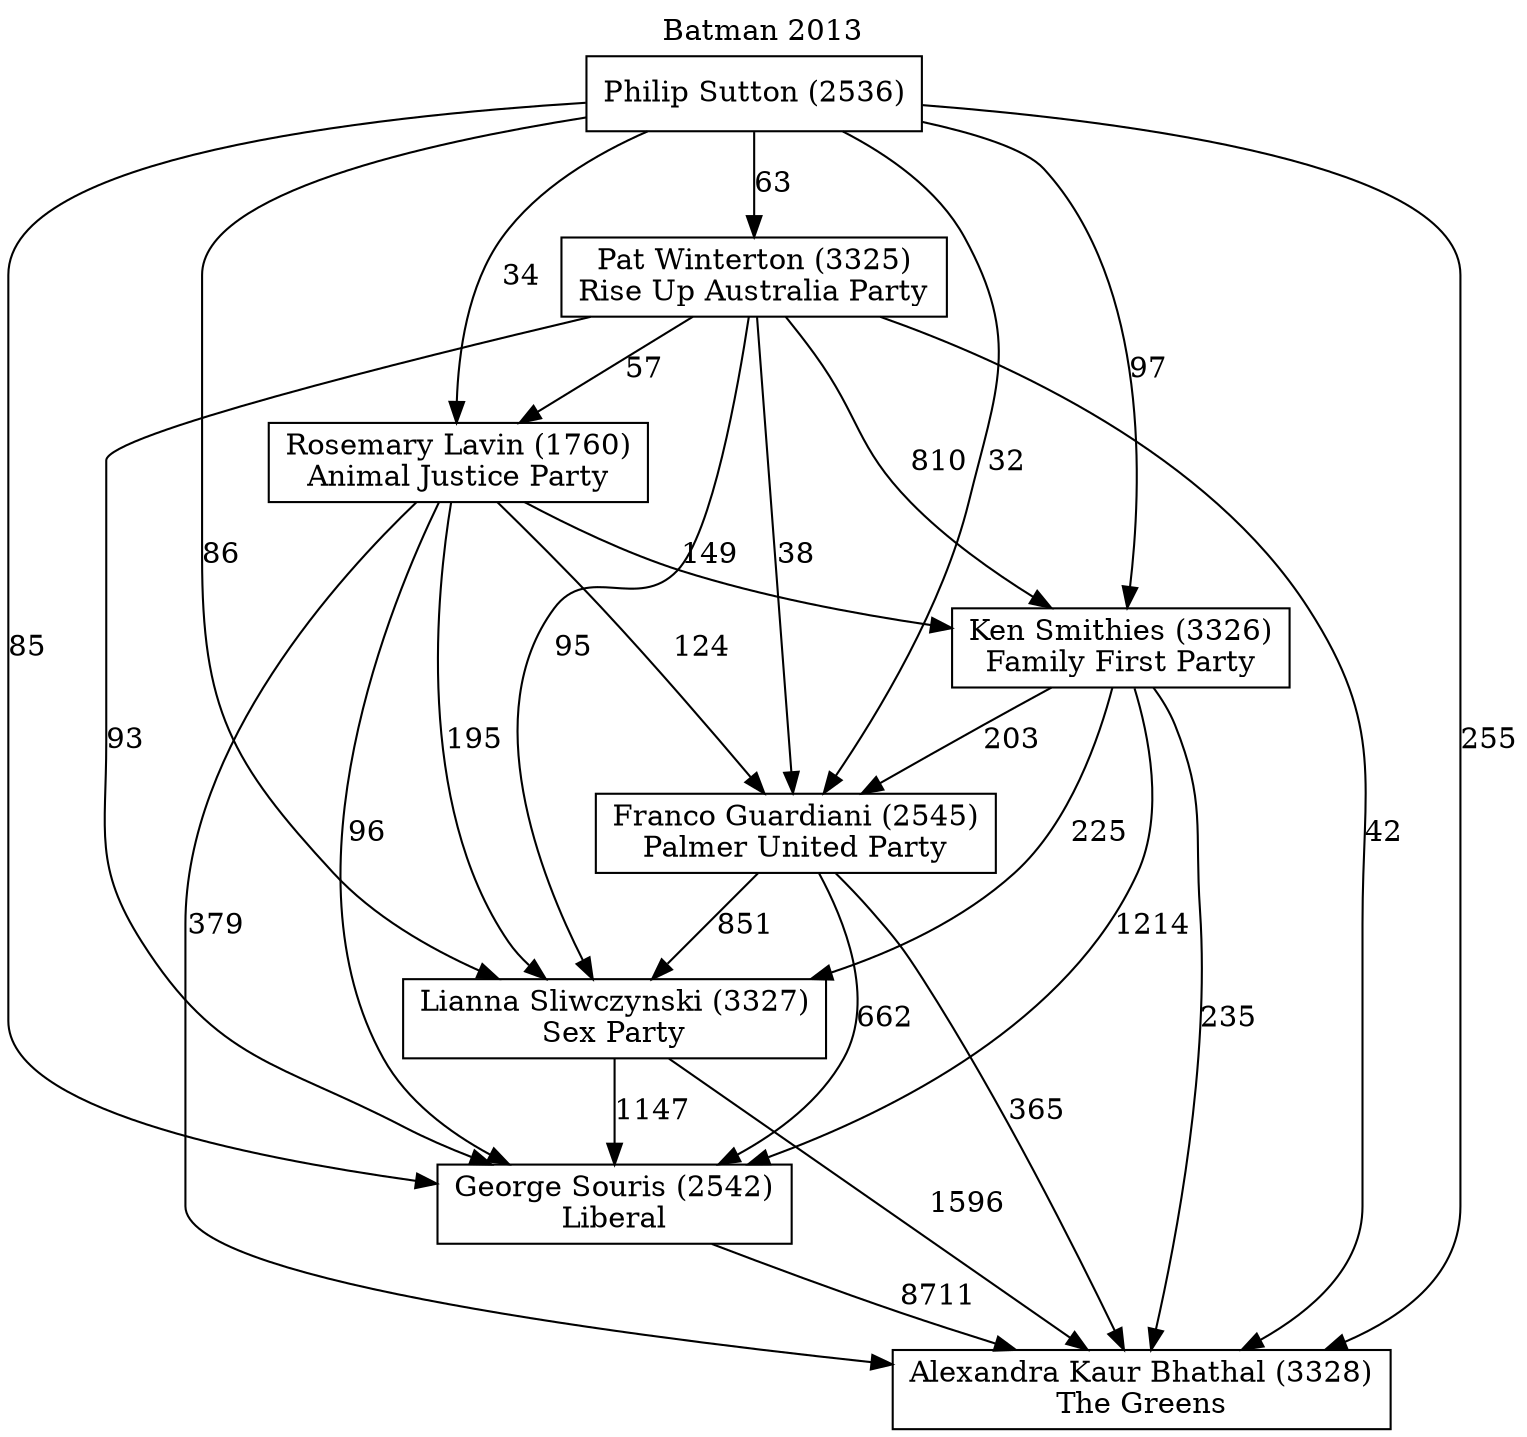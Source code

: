 // House preference flow
digraph "Alexandra Kaur Bhathal (3328)_Batman_2013" {
	graph [label="Batman 2013" labelloc=t mclimit=10]
	node [shape=box]
	"Alexandra Kaur Bhathal (3328)" [label="Alexandra Kaur Bhathal (3328)
The Greens"]
	"Franco Guardiani (2545)" [label="Franco Guardiani (2545)
Palmer United Party"]
	"George Souris (2542)" [label="George Souris (2542)
Liberal"]
	"Ken Smithies (3326)" [label="Ken Smithies (3326)
Family First Party"]
	"Lianna Sliwczynski (3327)" [label="Lianna Sliwczynski (3327)
Sex Party"]
	"Pat Winterton (3325)" [label="Pat Winterton (3325)
Rise Up Australia Party"]
	"Philip Sutton (2536)" [label="Philip Sutton (2536)
"]
	"Rosemary Lavin (1760)" [label="Rosemary Lavin (1760)
Animal Justice Party"]
	"Franco Guardiani (2545)" -> "Alexandra Kaur Bhathal (3328)" [label=365]
	"Franco Guardiani (2545)" -> "George Souris (2542)" [label=662]
	"Franco Guardiani (2545)" -> "Lianna Sliwczynski (3327)" [label=851]
	"George Souris (2542)" -> "Alexandra Kaur Bhathal (3328)" [label=8711]
	"Ken Smithies (3326)" -> "Alexandra Kaur Bhathal (3328)" [label=235]
	"Ken Smithies (3326)" -> "Franco Guardiani (2545)" [label=203]
	"Ken Smithies (3326)" -> "George Souris (2542)" [label=1214]
	"Ken Smithies (3326)" -> "Lianna Sliwczynski (3327)" [label=225]
	"Lianna Sliwczynski (3327)" -> "Alexandra Kaur Bhathal (3328)" [label=1596]
	"Lianna Sliwczynski (3327)" -> "George Souris (2542)" [label=1147]
	"Pat Winterton (3325)" -> "Alexandra Kaur Bhathal (3328)" [label=42]
	"Pat Winterton (3325)" -> "Franco Guardiani (2545)" [label=38]
	"Pat Winterton (3325)" -> "George Souris (2542)" [label=93]
	"Pat Winterton (3325)" -> "Ken Smithies (3326)" [label=810]
	"Pat Winterton (3325)" -> "Lianna Sliwczynski (3327)" [label=95]
	"Pat Winterton (3325)" -> "Rosemary Lavin (1760)" [label=57]
	"Philip Sutton (2536)" -> "Alexandra Kaur Bhathal (3328)" [label=255]
	"Philip Sutton (2536)" -> "Franco Guardiani (2545)" [label=32]
	"Philip Sutton (2536)" -> "George Souris (2542)" [label=85]
	"Philip Sutton (2536)" -> "Ken Smithies (3326)" [label=97]
	"Philip Sutton (2536)" -> "Lianna Sliwczynski (3327)" [label=86]
	"Philip Sutton (2536)" -> "Pat Winterton (3325)" [label=63]
	"Philip Sutton (2536)" -> "Rosemary Lavin (1760)" [label=34]
	"Rosemary Lavin (1760)" -> "Alexandra Kaur Bhathal (3328)" [label=379]
	"Rosemary Lavin (1760)" -> "Franco Guardiani (2545)" [label=124]
	"Rosemary Lavin (1760)" -> "George Souris (2542)" [label=96]
	"Rosemary Lavin (1760)" -> "Ken Smithies (3326)" [label=149]
	"Rosemary Lavin (1760)" -> "Lianna Sliwczynski (3327)" [label=195]
}
